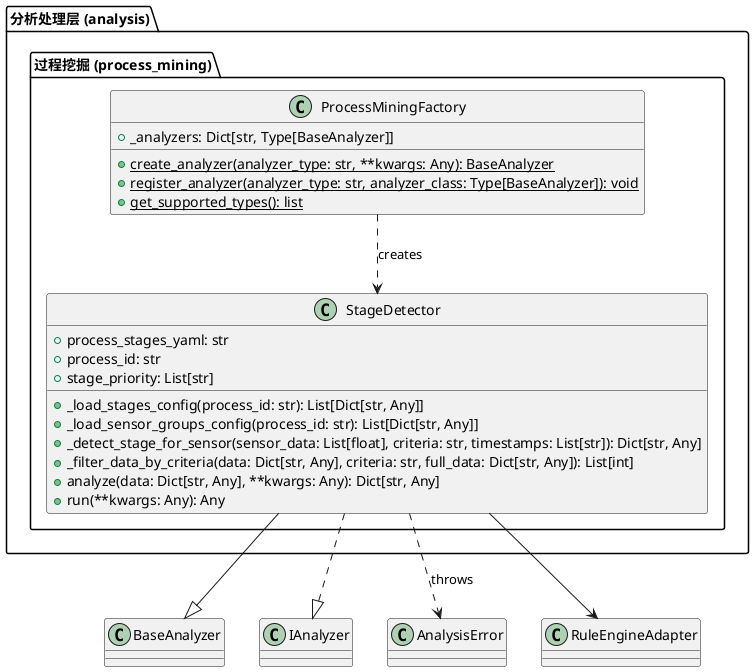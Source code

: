 @startuml
' analysis_process_mining.puml - 过程挖掘
package "分析处理层 (analysis)" {
    package "过程挖掘 (process_mining)" {
        class StageDetector {
            +process_stages_yaml: str
            +process_id: str
            +stage_priority: List[str]
            +_load_stages_config(process_id: str): List[Dict[str, Any]]
            +_load_sensor_groups_config(process_id: str): List[Dict[str, Any]]
            +_detect_stage_for_sensor(sensor_data: List[float], criteria: str, timestamps: List[str]): Dict[str, Any]
            +_filter_data_by_criteria(data: Dict[str, Any], criteria: str, full_data: Dict[str, Any]): List[int]
            +analyze(data: Dict[str, Any], **kwargs: Any): Dict[str, Any]
            +run(**kwargs: Any): Any
        }
        class ProcessMiningFactory {
            +_analyzers: Dict[str, Type[BaseAnalyzer]]
            +{static} create_analyzer(analyzer_type: str, **kwargs: Any): BaseAnalyzer
            +{static} register_analyzer(analyzer_type: str, analyzer_class: Type[BaseAnalyzer]): void
            +{static} get_supported_types(): list
        }
    }
}

' 继承
StageDetector --|> BaseAnalyzer

' 接口实现
StageDetector ..|> IAnalyzer

' 工厂
ProcessMiningFactory ..> StageDetector : creates

' 异常
StageDetector ..> AnalysisError : throws

' 依赖
StageDetector --> RuleEngineAdapter

@enduml
